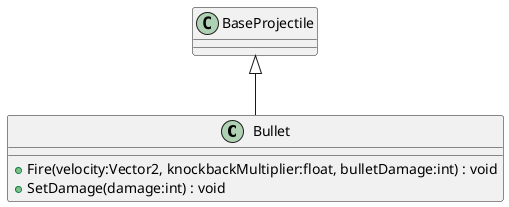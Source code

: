 @startuml
class Bullet {
    + Fire(velocity:Vector2, knockbackMultiplier:float, bulletDamage:int) : void
    + SetDamage(damage:int) : void
}
BaseProjectile <|-- Bullet
@enduml
